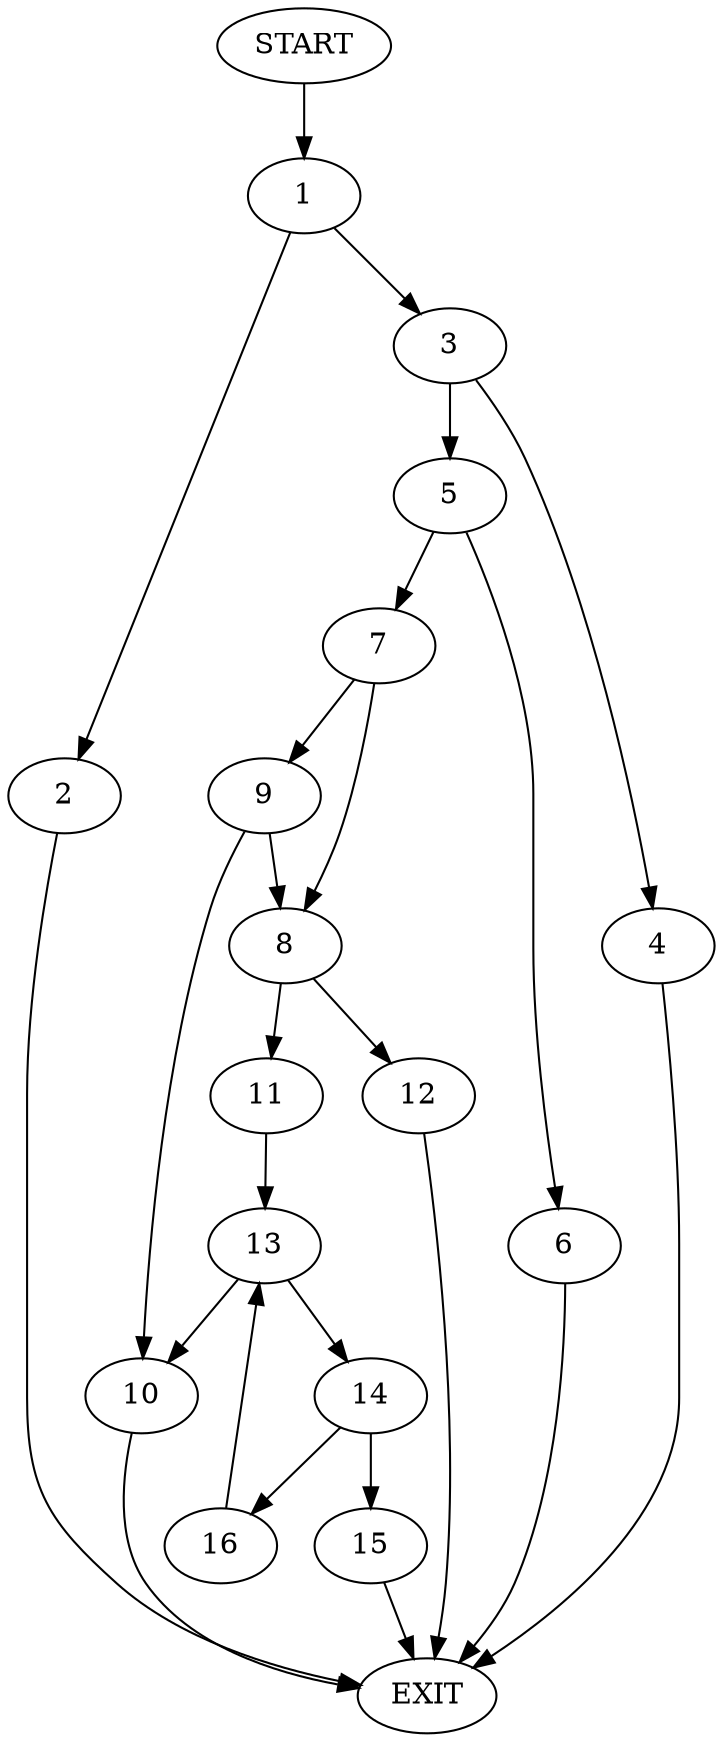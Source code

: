 digraph {
0 [label="START"]
17 [label="EXIT"]
0 -> 1
1 -> 2
1 -> 3
2 -> 17
3 -> 4
3 -> 5
4 -> 17
5 -> 6
5 -> 7
6 -> 17
7 -> 8
7 -> 9
9 -> 10
9 -> 8
8 -> 11
8 -> 12
10 -> 17
11 -> 13
12 -> 17
13 -> 10
13 -> 14
14 -> 15
14 -> 16
16 -> 13
15 -> 17
}
